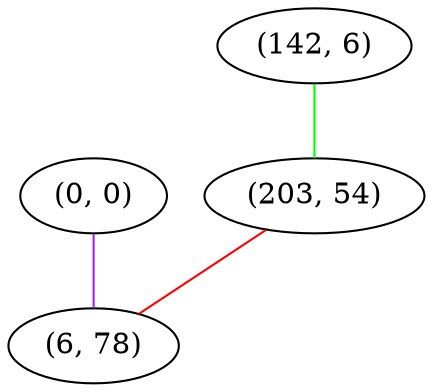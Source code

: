 graph "" {
"(0, 0)";
"(142, 6)";
"(203, 54)";
"(6, 78)";
"(0, 0)" -- "(6, 78)"  [color=purple, key=0, weight=4];
"(142, 6)" -- "(203, 54)"  [color=green, key=0, weight=2];
"(203, 54)" -- "(6, 78)"  [color=red, key=0, weight=1];
}
